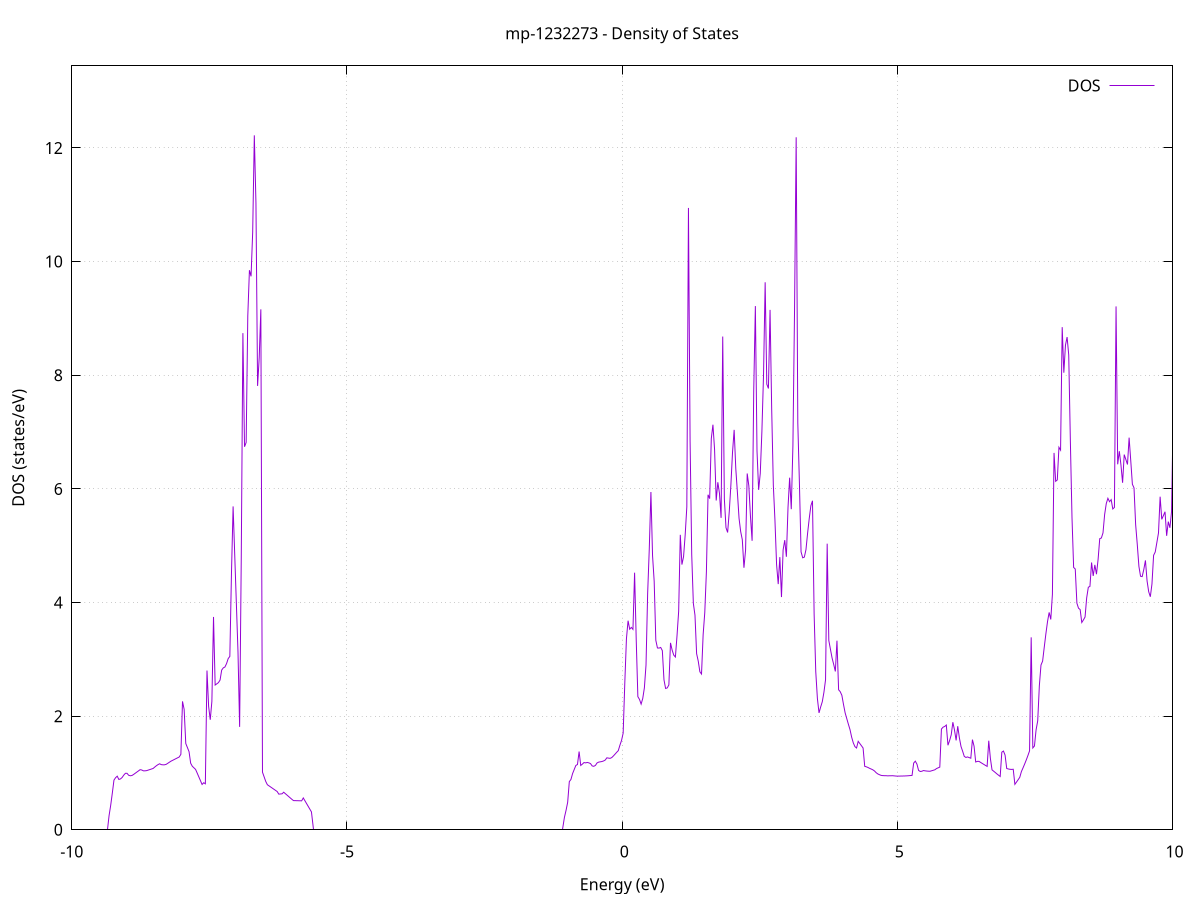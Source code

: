 set title 'mp-1232273 - Density of States'
set xlabel 'Energy (eV)'
set ylabel 'DOS (states/eV)'
set grid
set xrange [-10:10]
set yrange [0:13.445]
set xzeroaxis lt -1
set terminal png size 800,600
set output 'mp-1232273_dos_gnuplot.png'
plot '-' using 1:2 with lines title 'DOS'
-38.207000 0.000000
-38.177300 0.000000
-38.147600 0.000000
-38.118000 0.000000
-38.088300 0.000000
-38.058700 0.000000
-38.029000 0.000000
-37.999400 0.000000
-37.969700 0.000000
-37.940100 0.000000
-37.910400 0.000000
-37.880800 0.000000
-37.851100 0.000000
-37.821400 0.000000
-37.791800 0.000000
-37.762100 0.000000
-37.732500 0.000000
-37.702800 0.000000
-37.673200 0.000000
-37.643500 0.000000
-37.613900 0.000000
-37.584200 0.000000
-37.554500 0.000000
-37.524900 0.000000
-37.495200 0.000000
-37.465600 0.000000
-37.435900 0.000000
-37.406300 0.000000
-37.376600 0.000000
-37.347000 0.000000
-37.317300 0.000000
-37.287600 0.000000
-37.258000 0.000000
-37.228300 0.000000
-37.198700 0.000000
-37.169000 0.000000
-37.139400 0.000000
-37.109700 0.000000
-37.080100 0.000000
-37.050400 0.000000
-37.020800 0.000000
-36.991100 0.000000
-36.961400 0.000000
-36.931800 0.000000
-36.902100 0.000000
-36.872500 0.000000
-36.842800 0.000000
-36.813200 0.000000
-36.783500 0.000000
-36.753900 0.000000
-36.724200 0.000000
-36.694500 0.000000
-36.664900 0.000000
-36.635200 0.000000
-36.605600 0.000000
-36.575900 0.000000
-36.546300 0.000000
-36.516600 0.000000
-36.487000 0.000000
-36.457300 0.000000
-36.427600 0.000000
-36.398000 0.000000
-36.368300 0.000000
-36.338700 0.000000
-36.309000 0.000000
-36.279400 0.000000
-36.249700 0.000000
-36.220100 0.000000
-36.190400 0.000000
-36.160700 0.000000
-36.131100 0.000000
-36.101400 0.000000
-36.071800 0.000000
-36.042100 0.000000
-36.012500 0.000000
-35.982800 0.000000
-35.953200 0.000000
-35.923500 0.000000
-35.893900 0.000000
-35.864200 0.000000
-35.834500 0.000000
-35.804900 0.000000
-35.775200 0.000000
-35.745600 0.000000
-35.715900 0.000000
-35.686300 0.000000
-35.656600 0.000000
-35.627000 0.000000
-35.597300 0.000000
-35.567600 0.000000
-35.538000 0.000000
-35.508300 50.815200
-35.478700 0.000000
-35.449000 0.000000
-35.419400 0.000000
-35.389700 0.000000
-35.360100 0.000000
-35.330400 0.000000
-35.300700 0.000000
-35.271100 0.000000
-35.241400 0.000000
-35.211800 0.000000
-35.182100 0.000000
-35.152500 0.000000
-35.122800 0.000000
-35.093200 0.000000
-35.063500 0.000000
-35.033900 0.000000
-35.004200 0.000000
-34.974500 0.000000
-34.944900 0.000000
-34.915200 0.000000
-34.885600 0.000000
-34.855900 0.000000
-34.826300 0.000000
-34.796600 0.000000
-34.767000 0.000000
-34.737300 0.000000
-34.707600 0.000000
-34.678000 0.000000
-34.648300 0.000000
-34.618700 0.000000
-34.589000 0.000000
-34.559400 0.000000
-34.529700 0.000000
-34.500100 0.000000
-34.470400 0.000000
-34.440700 0.000000
-34.411100 0.000000
-34.381400 0.000000
-34.351800 0.000000
-34.322100 0.000000
-34.292500 0.000000
-34.262800 0.000000
-34.233200 0.000000
-34.203500 0.000000
-34.173800 0.000000
-34.144200 0.000000
-34.114500 0.000000
-34.084900 0.000000
-34.055200 0.000000
-34.025600 0.000000
-33.995900 0.000000
-33.966300 0.000000
-33.936600 0.000000
-33.907000 0.000000
-33.877300 0.000000
-33.847600 0.000000
-33.818000 0.000000
-33.788300 0.000000
-33.758700 0.000000
-33.729000 0.000000
-33.699400 0.000000
-33.669700 0.000000
-33.640100 0.000000
-33.610400 0.000000
-33.580700 0.000000
-33.551100 0.000000
-33.521400 0.000000
-33.491800 0.000000
-33.462100 0.000000
-33.432500 0.000000
-33.402800 0.000000
-33.373200 0.000000
-33.343500 0.000000
-33.313800 0.000000
-33.284200 0.000000
-33.254500 0.000000
-33.224900 0.000000
-33.195200 0.000000
-33.165600 0.000000
-33.135900 0.000000
-33.106300 0.000000
-33.076600 0.000000
-33.047000 0.000000
-33.017300 0.000000
-32.987600 0.000000
-32.958000 0.000000
-32.928300 0.000000
-32.898700 0.000000
-32.869000 0.000000
-32.839400 0.000000
-32.809700 0.000000
-32.780100 0.000000
-32.750400 0.000000
-32.720700 0.000000
-32.691100 0.000000
-32.661400 0.000000
-32.631800 0.000000
-32.602100 0.000000
-32.572500 0.000000
-32.542800 0.000000
-32.513200 0.000000
-32.483500 0.000000
-32.453800 0.000000
-32.424200 0.000000
-32.394500 0.000000
-32.364900 0.000000
-32.335200 0.000000
-32.305600 0.000000
-32.275900 0.000000
-32.246300 0.000000
-32.216600 0.000000
-32.187000 0.000000
-32.157300 0.000000
-32.127600 0.000000
-32.098000 0.000000
-32.068300 0.000000
-32.038700 0.000000
-32.009000 0.000000
-31.979400 0.000000
-31.949700 0.000000
-31.920100 0.000000
-31.890400 0.000000
-31.860700 0.000000
-31.831100 0.000000
-31.801400 0.000000
-31.771800 0.000000
-31.742100 0.000000
-31.712500 0.000000
-31.682800 0.000000
-31.653200 0.000000
-31.623500 0.000000
-31.593800 0.000000
-31.564200 0.000000
-31.534500 0.000000
-31.504900 0.000000
-31.475200 0.000000
-31.445600 0.000000
-31.415900 0.000000
-31.386300 0.000000
-31.356600 0.000000
-31.326900 0.000000
-31.297300 0.000000
-31.267600 0.000000
-31.238000 0.000000
-31.208300 0.000000
-31.178700 0.000000
-31.149000 0.000000
-31.119400 0.000000
-31.089700 0.000000
-31.060100 0.000000
-31.030400 0.000000
-31.000700 0.000000
-30.971100 0.000000
-30.941400 0.000000
-30.911800 0.000000
-30.882100 0.000000
-30.852500 0.000000
-30.822800 0.000000
-30.793200 0.000000
-30.763500 0.000000
-30.733800 0.000000
-30.704200 0.000000
-30.674500 0.000000
-30.644900 0.000000
-30.615200 0.000000
-30.585600 0.000000
-30.555900 0.000000
-30.526300 0.000000
-30.496600 0.000000
-30.466900 0.000000
-30.437300 0.000000
-30.407600 0.000000
-30.378000 0.000000
-30.348300 0.000000
-30.318700 0.000000
-30.289000 0.000000
-30.259400 0.000000
-30.229700 0.000000
-30.200100 0.000000
-30.170400 0.000000
-30.140700 0.000000
-30.111100 0.000000
-30.081400 0.000000
-30.051800 0.000000
-30.022100 0.000000
-29.992500 0.000000
-29.962800 0.000000
-29.933200 0.000000
-29.903500 0.000000
-29.873800 0.000000
-29.844200 0.000000
-29.814500 0.000000
-29.784900 0.000000
-29.755200 0.000000
-29.725600 0.000000
-29.695900 0.000000
-29.666300 0.000000
-29.636600 0.000000
-29.606900 0.000000
-29.577300 0.000000
-29.547600 0.000000
-29.518000 0.000000
-29.488300 0.000000
-29.458700 0.000000
-29.429000 0.000000
-29.399400 0.000000
-29.369700 0.000000
-29.340000 0.000000
-29.310400 0.000000
-29.280700 0.000000
-29.251100 0.000000
-29.221400 0.000000
-29.191800 0.000000
-29.162100 0.000000
-29.132500 0.000000
-29.102800 0.000000
-29.073200 0.000000
-29.043500 0.000000
-29.013800 0.000000
-28.984200 0.000000
-28.954500 0.000000
-28.924900 0.000000
-28.895200 0.000000
-28.865600 0.000000
-28.835900 0.000000
-28.806300 0.000000
-28.776600 0.000000
-28.746900 0.000000
-28.717300 0.000000
-28.687600 0.000000
-28.658000 0.000000
-28.628300 0.000000
-28.598700 0.000000
-28.569000 0.000000
-28.539400 0.000000
-28.509700 0.000000
-28.480000 0.000000
-28.450400 0.000000
-28.420700 0.000000
-28.391100 0.000000
-28.361400 0.000000
-28.331800 0.000000
-28.302100 0.000000
-28.272500 0.000000
-28.242800 0.000000
-28.213200 0.000000
-28.183500 0.000000
-28.153800 0.000000
-28.124200 0.000000
-28.094500 0.000000
-28.064900 0.000000
-28.035200 0.000000
-28.005600 0.000000
-27.975900 0.000000
-27.946300 0.000000
-27.916600 0.000000
-27.886900 0.000000
-27.857300 0.000000
-27.827600 0.000000
-27.798000 0.000000
-27.768300 0.000000
-27.738700 0.000000
-27.709000 0.000000
-27.679400 0.000000
-27.649700 0.000000
-27.620000 0.000000
-27.590400 0.000000
-27.560700 0.000000
-27.531100 0.000000
-27.501400 0.000000
-27.471800 0.000000
-27.442100 0.000000
-27.412500 0.000000
-27.382800 0.000000
-27.353100 0.000000
-27.323500 0.000000
-27.293800 0.000000
-27.264200 0.000000
-27.234500 0.000000
-27.204900 0.000000
-27.175200 0.000000
-27.145600 0.000000
-27.115900 0.000000
-27.086300 0.000000
-27.056600 0.000000
-27.026900 0.000000
-26.997300 0.000000
-26.967600 0.000000
-26.938000 0.000000
-26.908300 0.000000
-26.878700 0.000000
-26.849000 0.000000
-26.819400 0.000000
-26.789700 0.000000
-26.760000 0.000000
-26.730400 0.000000
-26.700700 0.000000
-26.671100 0.000000
-26.641400 0.000000
-26.611800 0.000000
-26.582100 0.000000
-26.552500 0.000000
-26.522800 0.000000
-26.493100 0.000000
-26.463500 0.000000
-26.433800 0.000000
-26.404200 0.000000
-26.374500 0.000000
-26.344900 0.000000
-26.315200 0.000000
-26.285600 0.000000
-26.255900 0.000000
-26.226300 0.000000
-26.196600 0.000000
-26.166900 0.000000
-26.137300 0.000000
-26.107600 0.000000
-26.078000 0.000000
-26.048300 0.000000
-26.018700 0.000000
-25.989000 0.000000
-25.959400 0.000000
-25.929700 0.000000
-25.900000 0.000000
-25.870400 0.000000
-25.840700 0.000000
-25.811100 0.000000
-25.781400 0.000000
-25.751800 0.000000
-25.722100 0.000000
-25.692500 0.000000
-25.662800 0.000000
-25.633100 0.000000
-25.603500 0.000000
-25.573800 0.000000
-25.544200 0.000000
-25.514500 0.000000
-25.484900 0.000000
-25.455200 0.000000
-25.425600 0.000000
-25.395900 0.000000
-25.366300 0.000000
-25.336600 0.000000
-25.306900 0.000000
-25.277300 0.000000
-25.247600 0.000000
-25.218000 0.000000
-25.188300 0.000000
-25.158700 0.000000
-25.129000 0.000000
-25.099400 0.000000
-25.069700 0.000000
-25.040000 0.000000
-25.010400 0.000000
-24.980700 0.000000
-24.951100 0.000000
-24.921400 0.000000
-24.891800 0.000000
-24.862100 0.000000
-24.832500 0.000000
-24.802800 0.000000
-24.773100 0.000000
-24.743500 0.000000
-24.713800 0.000000
-24.684200 0.000000
-24.654500 0.000000
-24.624900 0.000000
-24.595200 0.000000
-24.565600 0.000000
-24.535900 0.000000
-24.506200 0.000000
-24.476600 0.000000
-24.446900 0.000000
-24.417300 0.000000
-24.387600 0.000000
-24.358000 0.000000
-24.328300 0.000000
-24.298700 0.000000
-24.269000 0.000000
-24.239400 0.000000
-24.209700 0.000000
-24.180000 0.000000
-24.150400 0.000000
-24.120700 0.000000
-24.091100 0.000000
-24.061400 0.000000
-24.031800 0.000000
-24.002100 0.000000
-23.972500 0.000000
-23.942800 0.000000
-23.913100 0.000000
-23.883500 0.000000
-23.853800 0.000000
-23.824200 0.000000
-23.794500 0.000000
-23.764900 0.000000
-23.735200 0.000000
-23.705600 0.000000
-23.675900 0.000000
-23.646200 0.000000
-23.616600 0.000000
-23.586900 0.000000
-23.557300 0.000000
-23.527600 0.000000
-23.498000 0.000000
-23.468300 0.000000
-23.438700 0.000000
-23.409000 0.000000
-23.379400 0.000000
-23.349700 0.000000
-23.320000 0.000000
-23.290400 0.000000
-23.260700 0.000000
-23.231100 0.000000
-23.201400 0.000000
-23.171800 0.000000
-23.142100 0.000000
-23.112500 0.000000
-23.082800 0.000000
-23.053100 0.000000
-23.023500 0.000000
-22.993800 0.000000
-22.964200 0.000000
-22.934500 0.000000
-22.904900 0.000000
-22.875200 0.000000
-22.845600 0.000000
-22.815900 0.000000
-22.786200 0.000000
-22.756600 0.000000
-22.726900 0.000000
-22.697300 0.000000
-22.667600 0.000000
-22.638000 0.000000
-22.608300 0.000000
-22.578700 0.000000
-22.549000 0.000000
-22.519300 0.000000
-22.489700 0.000000
-22.460000 0.000000
-22.430400 0.000000
-22.400700 0.000000
-22.371100 0.000000
-22.341400 0.000000
-22.311800 0.000000
-22.282100 0.000000
-22.252500 0.000000
-22.222800 0.000000
-22.193100 0.000000
-22.163500 0.000000
-22.133800 0.000000
-22.104200 0.000000
-22.074500 0.000000
-22.044900 0.000000
-22.015200 0.000000
-21.985600 0.000000
-21.955900 0.000000
-21.926200 0.000000
-21.896600 0.000000
-21.866900 0.000000
-21.837300 0.000000
-21.807600 0.000000
-21.778000 0.000000
-21.748300 0.000000
-21.718700 0.000000
-21.689000 0.000000
-21.659300 0.000000
-21.629700 0.000000
-21.600000 0.000000
-21.570400 0.000000
-21.540700 0.000000
-21.511100 0.000000
-21.481400 0.000000
-21.451800 0.000000
-21.422100 0.000000
-21.392500 0.000000
-21.362800 0.000000
-21.333100 0.000000
-21.303500 0.000000
-21.273800 0.000000
-21.244200 0.000000
-21.214500 0.000000
-21.184900 0.000000
-21.155200 0.000000
-21.125600 0.000000
-21.095900 0.000000
-21.066200 0.000000
-21.036600 0.000000
-21.006900 0.000000
-20.977300 0.000000
-20.947600 0.000000
-20.918000 0.000000
-20.888300 0.000000
-20.858700 0.000000
-20.829000 0.000000
-20.799300 0.000000
-20.769700 0.000000
-20.740000 0.000000
-20.710400 0.000000
-20.680700 0.000000
-20.651100 0.000000
-20.621400 0.000000
-20.591800 0.000000
-20.562100 0.000000
-20.532400 0.000000
-20.502800 0.000000
-20.473100 0.000000
-20.443500 0.000000
-20.413800 0.000000
-20.384200 0.000000
-20.354500 0.000000
-20.324900 0.000000
-20.295200 0.000000
-20.265600 0.000000
-20.235900 0.000000
-20.206200 0.000000
-20.176600 0.000000
-20.146900 0.000000
-20.117300 0.000000
-20.087600 0.000000
-20.058000 0.000000
-20.028300 0.000000
-19.998700 0.000000
-19.969000 0.000000
-19.939300 0.000000
-19.909700 0.000000
-19.880000 0.000000
-19.850400 0.000000
-19.820700 0.000000
-19.791100 0.000000
-19.761400 0.000000
-19.731800 0.000000
-19.702100 0.000000
-19.672400 0.000000
-19.642800 0.000000
-19.613100 0.000000
-19.583500 0.000000
-19.553800 0.000000
-19.524200 0.000000
-19.494500 0.000000
-19.464900 0.000000
-19.435200 0.000000
-19.405600 0.000000
-19.375900 0.000000
-19.346200 0.000000
-19.316600 0.000000
-19.286900 0.000000
-19.257300 0.000000
-19.227600 0.000000
-19.198000 0.000000
-19.168300 0.000000
-19.138700 0.000000
-19.109000 0.000000
-19.079300 0.000000
-19.049700 0.000000
-19.020000 0.000000
-18.990400 0.000000
-18.960700 0.000000
-18.931100 0.000000
-18.901400 0.000000
-18.871800 0.000000
-18.842100 0.000000
-18.812400 0.000000
-18.782800 0.000000
-18.753100 0.000000
-18.723500 0.000000
-18.693800 0.000000
-18.664200 0.000000
-18.634500 0.000000
-18.604900 0.000000
-18.575200 0.000000
-18.545600 0.000000
-18.515900 0.000000
-18.486200 0.000000
-18.456600 0.000000
-18.426900 0.000000
-18.397300 0.000000
-18.367600 0.000000
-18.338000 0.000000
-18.308300 0.000000
-18.278700 0.000000
-18.249000 0.000000
-18.219300 0.000000
-18.189700 0.000000
-18.160000 0.000000
-18.130400 0.000000
-18.100700 0.000000
-18.071100 0.000000
-18.041400 0.000000
-18.011800 0.000000
-17.982100 0.000000
-17.952400 0.000000
-17.922800 0.000000
-17.893100 0.000000
-17.863500 0.000000
-17.833800 0.000000
-17.804200 0.000000
-17.774500 0.000000
-17.744900 0.000000
-17.715200 0.000000
-17.685500 0.000000
-17.655900 0.000000
-17.626200 0.000000
-17.596600 0.000000
-17.566900 0.000000
-17.537300 0.000000
-17.507600 0.000000
-17.478000 0.000000
-17.448300 0.000000
-17.418700 0.000000
-17.389000 0.000000
-17.359300 0.000000
-17.329700 0.000000
-17.300000 0.000000
-17.270400 0.000000
-17.240700 0.000000
-17.211100 0.000000
-17.181400 0.000000
-17.151800 0.000000
-17.122100 0.000000
-17.092400 0.000000
-17.062800 0.000000
-17.033100 0.000000
-17.003500 0.000000
-16.973800 0.000000
-16.944200 0.000000
-16.914500 0.000000
-16.884900 0.000000
-16.855200 0.000000
-16.825500 0.000000
-16.795900 0.000000
-16.766200 0.000000
-16.736600 0.000000
-16.706900 0.000000
-16.677300 0.000000
-16.647600 0.000000
-16.618000 0.000000
-16.588300 0.000000
-16.558700 0.000000
-16.529000 0.000000
-16.499300 0.000000
-16.469700 0.000000
-16.440000 0.000000
-16.410400 0.000000
-16.380700 0.000000
-16.351100 0.000000
-16.321400 0.000000
-16.291800 0.000000
-16.262100 0.000000
-16.232400 0.000000
-16.202800 0.000000
-16.173100 0.000000
-16.143500 0.000000
-16.113800 0.000000
-16.084200 0.000000
-16.054500 0.000000
-16.024900 0.000000
-15.995200 0.000000
-15.965500 0.000000
-15.935900 0.000000
-15.906200 0.000000
-15.876600 0.000000
-15.846900 0.000000
-15.817300 0.000000
-15.787600 0.000000
-15.758000 0.000000
-15.728300 0.000000
-15.698600 0.000000
-15.669000 0.000000
-15.639300 0.000000
-15.609700 0.000000
-15.580000 0.000000
-15.550400 0.000000
-15.520700 0.000000
-15.491100 0.000000
-15.461400 0.000000
-15.431800 0.000000
-15.402100 0.000000
-15.372400 0.000000
-15.342800 0.000000
-15.313100 0.000000
-15.283500 0.000000
-15.253800 0.000000
-15.224200 13.748300
-15.194500 17.348000
-15.164900 19.746700
-15.135200 34.439000
-15.105500 25.413700
-15.075900 16.821900
-15.046200 22.314900
-15.016600 30.228300
-14.986900 33.626600
-14.957300 50.383500
-14.927600 26.909700
-14.898000 26.011900
-14.868300 42.703100
-14.838600 0.000000
-14.809000 0.000000
-14.779300 0.000000
-14.749700 0.000000
-14.720000 0.000000
-14.690400 0.000000
-14.660700 0.000000
-14.631100 0.000000
-14.601400 0.000000
-14.571800 0.000000
-14.542100 0.000000
-14.512400 0.000000
-14.482800 0.000000
-14.453100 0.000000
-14.423500 0.000000
-14.393800 0.000000
-14.364200 0.000000
-14.334500 0.000000
-14.304900 0.000000
-14.275200 0.000000
-14.245500 0.000000
-14.215900 0.000000
-14.186200 0.000000
-14.156600 0.000000
-14.126900 0.000000
-14.097300 0.000000
-14.067600 0.000000
-14.038000 0.000000
-14.008300 0.000000
-13.978600 0.000000
-13.949000 0.000000
-13.919300 0.000000
-13.889700 0.000000
-13.860000 0.000000
-13.830400 0.000000
-13.800700 0.000000
-13.771100 0.000000
-13.741400 0.000000
-13.711700 0.000000
-13.682100 0.000000
-13.652400 0.000000
-13.622800 0.000000
-13.593100 0.000000
-13.563500 0.000000
-13.533800 0.000000
-13.504200 0.000000
-13.474500 0.000000
-13.444900 0.000000
-13.415200 0.000000
-13.385500 0.000000
-13.355900 0.000000
-13.326200 0.000000
-13.296600 0.000000
-13.266900 0.000000
-13.237300 0.000000
-13.207600 0.000000
-13.178000 0.000000
-13.148300 0.000000
-13.118600 0.000000
-13.089000 0.000000
-13.059300 0.000000
-13.029700 0.000000
-13.000000 0.000000
-12.970400 0.000000
-12.940700 0.000000
-12.911100 0.000000
-12.881400 0.000000
-12.851700 0.000000
-12.822100 0.000000
-12.792400 0.000000
-12.762800 0.000000
-12.733100 0.000000
-12.703500 0.000000
-12.673800 0.000000
-12.644200 0.000000
-12.614500 0.000000
-12.584900 0.000000
-12.555200 0.000000
-12.525500 0.000000
-12.495900 0.000000
-12.466200 0.000000
-12.436600 0.000000
-12.406900 0.000000
-12.377300 0.000000
-12.347600 0.000000
-12.318000 0.000000
-12.288300 0.000000
-12.258600 0.000000
-12.229000 0.000000
-12.199300 0.000000
-12.169700 0.000000
-12.140000 0.000000
-12.110400 0.000000
-12.080700 0.000000
-12.051100 0.000000
-12.021400 0.000000
-11.991700 0.000000
-11.962100 0.000000
-11.932400 0.000000
-11.902800 0.000000
-11.873100 0.000000
-11.843500 0.000000
-11.813800 0.000000
-11.784200 0.000000
-11.754500 0.000000
-11.724900 0.000000
-11.695200 0.000000
-11.665500 0.000000
-11.635900 0.000000
-11.606200 0.000000
-11.576600 0.000000
-11.546900 0.000000
-11.517300 0.000000
-11.487600 0.000000
-11.458000 0.000000
-11.428300 0.000000
-11.398600 0.000000
-11.369000 0.000000
-11.339300 0.000000
-11.309700 0.000000
-11.280000 0.000000
-11.250400 0.000000
-11.220700 0.000000
-11.191100 0.000000
-11.161400 0.000000
-11.131700 0.000000
-11.102100 0.000000
-11.072400 0.000000
-11.042800 0.000000
-11.013100 0.000000
-10.983500 0.000000
-10.953800 0.000000
-10.924200 0.000000
-10.894500 0.000000
-10.864800 0.000000
-10.835200 0.000000
-10.805500 0.000000
-10.775900 0.000000
-10.746200 0.000000
-10.716600 0.000000
-10.686900 0.000000
-10.657300 0.000000
-10.627600 0.000000
-10.598000 0.000000
-10.568300 0.000000
-10.538600 0.000000
-10.509000 0.000000
-10.479300 0.000000
-10.449700 0.000000
-10.420000 0.000000
-10.390400 0.000000
-10.360700 0.000000
-10.331100 0.000000
-10.301400 0.000000
-10.271700 0.000000
-10.242100 0.000000
-10.212400 0.000000
-10.182800 0.000000
-10.153100 0.000000
-10.123500 0.000000
-10.093800 0.000000
-10.064200 0.000000
-10.034500 0.000000
-10.004800 0.000000
-9.975200 0.000000
-9.945500 0.000000
-9.915900 0.000000
-9.886200 0.000000
-9.856600 0.000000
-9.826900 0.000000
-9.797300 0.000000
-9.767600 0.000000
-9.738000 0.000000
-9.708300 0.000000
-9.678600 0.000000
-9.649000 0.000000
-9.619300 0.000000
-9.589700 0.000000
-9.560000 0.000000
-9.530400 0.000000
-9.500700 0.000000
-9.471100 0.000000
-9.441400 0.000000
-9.411700 0.000000
-9.382100 0.000000
-9.352400 0.000000
-9.322800 0.247900
-9.293100 0.431400
-9.263500 0.645900
-9.233800 0.874000
-9.204200 0.916600
-9.174500 0.943200
-9.144800 0.885600
-9.115200 0.895100
-9.085500 0.920400
-9.055900 0.961700
-9.026200 0.993500
-8.996600 0.993900
-8.966900 0.959300
-8.937300 0.950600
-8.907600 0.955100
-8.877900 0.973200
-8.848300 0.994100
-8.818600 1.015000
-8.789000 1.035900
-8.759300 1.057400
-8.729700 1.052500
-8.700000 1.037900
-8.670400 1.037300
-8.640700 1.041100
-8.611100 1.050400
-8.581400 1.060000
-8.551700 1.069700
-8.522100 1.079300
-8.492400 1.104100
-8.462800 1.127300
-8.433100 1.147100
-8.403500 1.161600
-8.373800 1.146500
-8.344200 1.143300
-8.314500 1.143700
-8.284800 1.151800
-8.255200 1.170400
-8.225500 1.189900
-8.195900 1.208300
-8.166200 1.223000
-8.136600 1.237600
-8.106900 1.252200
-8.077300 1.266800
-8.047600 1.281400
-8.017900 1.328100
-7.988300 2.260000
-7.958600 2.119500
-7.929000 1.518600
-7.899300 1.447100
-7.869700 1.375600
-7.840000 1.171400
-7.810400 1.118300
-7.780700 1.090700
-7.751100 1.063100
-7.721400 0.997700
-7.691700 0.931000
-7.662100 0.864200
-7.632400 0.797500
-7.602800 0.828000
-7.573100 0.809400
-7.543500 2.802700
-7.513800 2.171000
-7.484200 1.936300
-7.454500 2.259700
-7.424800 3.745900
-7.395200 2.547200
-7.365500 2.568500
-7.335900 2.589800
-7.306200 2.634400
-7.276600 2.810600
-7.246900 2.849900
-7.217300 2.865100
-7.187600 2.925500
-7.157900 3.013500
-7.128300 3.051200
-7.098600 4.517500
-7.069000 5.691000
-7.039300 4.832200
-7.009700 3.983900
-6.980000 3.126300
-6.950400 1.810800
-6.920700 4.784200
-6.891000 8.740900
-6.861400 6.741500
-6.831700 6.817900
-6.802100 9.042800
-6.772400 9.848300
-6.742800 9.740800
-6.713100 10.517100
-6.683500 12.222500
-6.653800 11.027800
-6.624200 7.812500
-6.594500 8.312200
-6.564800 9.160300
-6.535200 1.013800
-6.505500 0.932300
-6.475900 0.850800
-6.446200 0.792900
-6.416600 0.773000
-6.386900 0.753100
-6.357300 0.733200
-6.327600 0.713300
-6.297900 0.693400
-6.268300 0.673500
-6.238600 0.627100
-6.209000 0.630200
-6.179300 0.633200
-6.149700 0.661100
-6.120000 0.636100
-6.090400 0.611200
-6.060700 0.586200
-6.031000 0.561200
-6.001400 0.536300
-5.971700 0.513600
-5.942100 0.512800
-5.912400 0.512000
-5.882800 0.511200
-5.853100 0.510400
-5.823500 0.509500
-5.793800 0.560300
-5.764200 0.511200
-5.734500 0.462100
-5.704800 0.413000
-5.675200 0.364000
-5.645500 0.314900
-5.615900 0.000000
-5.586200 0.000000
-5.556600 0.000000
-5.526900 0.000000
-5.497300 0.000000
-5.467600 0.000000
-5.437900 0.000000
-5.408300 0.000000
-5.378600 0.000000
-5.349000 0.000000
-5.319300 0.000000
-5.289700 0.000000
-5.260000 0.000000
-5.230400 0.000000
-5.200700 0.000000
-5.171000 0.000000
-5.141400 0.000000
-5.111700 0.000000
-5.082100 0.000000
-5.052400 0.000000
-5.022800 0.000000
-4.993100 0.000000
-4.963500 0.000000
-4.933800 0.000000
-4.904200 0.000000
-4.874500 0.000000
-4.844800 0.000000
-4.815200 0.000000
-4.785500 0.000000
-4.755900 0.000000
-4.726200 0.000000
-4.696600 0.000000
-4.666900 0.000000
-4.637300 0.000000
-4.607600 0.000000
-4.577900 0.000000
-4.548300 0.000000
-4.518600 0.000000
-4.489000 0.000000
-4.459300 0.000000
-4.429700 0.000000
-4.400000 0.000000
-4.370400 0.000000
-4.340700 0.000000
-4.311000 0.000000
-4.281400 0.000000
-4.251700 0.000000
-4.222100 0.000000
-4.192400 0.000000
-4.162800 0.000000
-4.133100 0.000000
-4.103500 0.000000
-4.073800 0.000000
-4.044100 0.000000
-4.014500 0.000000
-3.984800 0.000000
-3.955200 0.000000
-3.925500 0.000000
-3.895900 0.000000
-3.866200 0.000000
-3.836600 0.000000
-3.806900 0.000000
-3.777300 0.000000
-3.747600 0.000000
-3.717900 0.000000
-3.688300 0.000000
-3.658600 0.000000
-3.629000 0.000000
-3.599300 0.000000
-3.569700 0.000000
-3.540000 0.000000
-3.510400 0.000000
-3.480700 0.000000
-3.451000 0.000000
-3.421400 0.000000
-3.391700 0.000000
-3.362100 0.000000
-3.332400 0.000000
-3.302800 0.000000
-3.273100 0.000000
-3.243500 0.000000
-3.213800 0.000000
-3.184100 0.000000
-3.154500 0.000000
-3.124800 0.000000
-3.095200 0.000000
-3.065500 0.000000
-3.035900 0.000000
-3.006200 0.000000
-2.976600 0.000000
-2.946900 0.000000
-2.917300 0.000000
-2.887600 0.000000
-2.857900 0.000000
-2.828300 0.000000
-2.798600 0.000000
-2.769000 0.000000
-2.739300 0.000000
-2.709700 0.000000
-2.680000 0.000000
-2.650400 0.000000
-2.620700 0.000000
-2.591000 0.000000
-2.561400 0.000000
-2.531700 0.000000
-2.502100 0.000000
-2.472400 0.000000
-2.442800 0.000000
-2.413100 0.000000
-2.383500 0.000000
-2.353800 0.000000
-2.324100 0.000000
-2.294500 0.000000
-2.264800 0.000000
-2.235200 0.000000
-2.205500 0.000000
-2.175900 0.000000
-2.146200 0.000000
-2.116600 0.000000
-2.086900 0.000000
-2.057200 0.000000
-2.027600 0.000000
-1.997900 0.000000
-1.968300 0.000000
-1.938600 0.000000
-1.909000 0.000000
-1.879300 0.000000
-1.849700 0.000000
-1.820000 0.000000
-1.790400 0.000000
-1.760700 0.000000
-1.731000 0.000000
-1.701400 0.000000
-1.671700 0.000000
-1.642100 0.000000
-1.612400 0.000000
-1.582800 0.000000
-1.553100 0.000000
-1.523500 0.000000
-1.493800 0.000000
-1.464100 0.000000
-1.434500 0.000000
-1.404800 0.000000
-1.375200 0.000000
-1.345500 0.000000
-1.315900 0.000000
-1.286200 0.000000
-1.256600 0.000000
-1.226900 0.000000
-1.197200 0.000000
-1.167600 0.000000
-1.137900 0.000000
-1.108300 0.000000
-1.078600 0.000000
-1.049000 0.217100
-1.019300 0.342000
-0.989700 0.484600
-0.960000 0.847500
-0.930400 0.885600
-0.900700 0.988500
-0.871000 1.060300
-0.841400 1.131800
-0.811700 1.149200
-0.782100 1.376700
-0.752400 1.132200
-0.722800 1.155400
-0.693100 1.183200
-0.663500 1.177600
-0.633800 1.184900
-0.604100 1.177600
-0.574500 1.164600
-0.544800 1.123600
-0.515200 1.117100
-0.485500 1.132800
-0.455900 1.176300
-0.426200 1.191000
-0.396600 1.196000
-0.366900 1.201500
-0.337200 1.211300
-0.307600 1.227100
-0.277900 1.266500
-0.248300 1.261400
-0.218600 1.257300
-0.189000 1.270500
-0.159300 1.298900
-0.129700 1.330200
-0.100000 1.362700
-0.070300 1.392600
-0.040700 1.488200
-0.011000 1.572400
0.018600 1.701600
0.048300 2.586100
0.077900 3.360400
0.107600 3.679900
0.137200 3.530200
0.166900 3.561600
0.196500 3.526900
0.226200 4.524800
0.255900 3.340900
0.285500 2.343000
0.315200 2.294700
0.344800 2.211900
0.374500 2.311500
0.404100 2.498300
0.433800 2.900100
0.463400 4.158100
0.493100 4.946900
0.522800 5.945000
0.552400 4.824600
0.582100 4.372200
0.611700 3.335600
0.641400 3.200100
0.671000 3.197700
0.700700 3.209100
0.730300 3.152900
0.760000 2.639800
0.789700 2.487100
0.819300 2.497000
0.849000 2.549300
0.878600 3.289800
0.908300 3.163200
0.937900 3.074100
0.967600 3.040900
0.997200 3.417800
1.026900 3.845300
1.056500 5.191500
1.086200 4.667400
1.115900 4.807500
1.145500 5.190400
1.175200 5.684000
1.204800 10.944600
1.234500 6.846000
1.264100 4.844000
1.293800 3.985300
1.323400 3.776800
1.353100 3.099900
1.382800 2.967900
1.412400 2.780500
1.442100 2.741300
1.471700 3.435000
1.501400 3.822400
1.531000 4.540900
1.560700 5.896500
1.590300 5.828200
1.620000 6.886300
1.649700 7.129400
1.679300 6.692900
1.709000 5.795400
1.738600 6.116800
1.768300 5.923000
1.797900 5.489600
1.827600 8.681400
1.857200 5.823300
1.886900 5.317300
1.916500 5.232700
1.946200 5.596300
1.975900 6.070200
2.005500 6.642000
2.035200 7.038700
2.064800 6.357800
2.094500 5.933500
2.124100 5.481400
2.153800 5.248800
2.183400 5.105200
2.213100 4.611900
2.242800 4.922400
2.272400 6.270800
2.302100 6.052300
2.331700 5.513500
2.361400 5.085900
2.391000 7.733200
2.420700 9.217300
2.450300 6.671000
2.480000 5.982500
2.509700 6.272200
2.539300 7.011600
2.569000 8.007900
2.598600 9.636400
2.628300 7.843400
2.657900 7.767300
2.687600 9.150200
2.717200 7.405200
2.746900 6.067400
2.776600 5.445400
2.806200 4.669500
2.835900 4.324000
2.865500 4.798900
2.895200 4.095500
2.924800 4.925100
2.954500 5.097900
2.984100 4.805200
3.013800 5.674100
3.043400 6.196700
3.073100 5.642600
3.102800 6.760100
3.132400 9.139200
3.162100 12.188000
3.191700 7.161400
3.221400 6.089900
3.251000 4.891600
3.280700 4.787300
3.310300 4.798600
3.340000 4.929400
3.369700 5.219000
3.399300 5.477300
3.429000 5.702600
3.458600 5.790600
3.488300 3.798900
3.517900 2.783800
3.547600 2.312100
3.577200 2.056700
3.606900 2.160700
3.636600 2.253700
3.666200 2.419000
3.695900 2.640400
3.725500 5.035900
3.755200 3.331600
3.784800 3.176700
3.814500 3.023300
3.844100 2.909900
3.873800 2.786800
3.903400 3.327700
3.933100 2.463900
3.962800 2.430200
3.992400 2.366500
4.022100 2.205700
4.051700 2.057800
4.081400 1.956700
4.111000 1.857100
4.140700 1.761800
4.170300 1.629800
4.200000 1.529700
4.229700 1.463200
4.259300 1.439300
4.289000 1.556700
4.318600 1.517900
4.348300 1.479000
4.377900 1.439700
4.407600 1.116600
4.437200 1.108100
4.466900 1.096600
4.496600 1.080900
4.526200 1.068800
4.555900 1.054800
4.585500 1.035000
4.615200 1.004800
4.644800 0.983300
4.674500 0.969600
4.704100 0.958000
4.733800 0.953400
4.763500 0.952200
4.793100 0.952000
4.822800 0.949000
4.852400 0.950400
4.882100 0.950900
4.911700 0.951400
4.941400 0.948900
4.971000 0.945900
5.000700 0.943900
5.030300 0.944700
5.060000 0.945400
5.089700 0.946100
5.119300 0.946900
5.149000 0.948000
5.178600 0.949500
5.208300 0.951900
5.237900 0.954400
5.267600 0.956900
5.297200 1.174300
5.326900 1.207300
5.356600 1.155300
5.386200 1.044900
5.415900 1.025800
5.445500 1.029900
5.475200 1.042700
5.504800 1.037400
5.534500 1.033500
5.564100 1.031200
5.593800 1.029800
5.623500 1.038300
5.653100 1.047100
5.682800 1.056200
5.712400 1.077800
5.742100 1.090300
5.771700 1.103200
5.801400 1.773100
5.831000 1.805800
5.860700 1.818500
5.890300 1.843300
5.920000 1.487800
5.949700 1.569600
5.979300 1.670700
6.009000 1.893300
6.038600 1.755900
6.068300 1.573200
6.097900 1.823300
6.127600 1.618500
6.157200 1.466100
6.186900 1.381800
6.216600 1.291300
6.246200 1.273300
6.275900 1.282100
6.305500 1.270300
6.335200 1.259400
6.364800 1.586700
6.394500 1.471000
6.424100 1.193300
6.453800 1.203400
6.483500 1.203900
6.513100 1.186000
6.542800 1.167900
6.572400 1.150400
6.602100 1.132800
6.631700 1.115500
6.661400 1.567600
6.691000 1.255500
6.720700 1.054500
6.750400 1.031200
6.780000 1.007900
6.809700 0.983100
6.839300 0.960500
6.869000 0.938100
6.898600 1.365700
6.928300 1.385700
6.957900 1.314300
6.987600 1.079000
7.017200 1.070000
7.046900 1.064500
7.076600 1.062400
7.106200 1.065300
7.135900 0.799300
7.165500 0.839700
7.195200 0.880900
7.224800 0.922900
7.254500 1.024000
7.284100 1.089600
7.313800 1.158000
7.343500 1.230300
7.373100 1.307100
7.402800 1.389300
7.432400 3.387300
7.462100 1.440200
7.491700 1.474200
7.521400 1.759600
7.551000 1.916900
7.580700 2.536400
7.610400 2.899800
7.640000 2.968000
7.669700 3.212800
7.699300 3.448500
7.729000 3.663400
7.758600 3.825900
7.788300 3.702000
7.817900 4.142400
7.847600 6.633000
7.877200 6.133300
7.906900 6.157700
7.936600 6.732100
7.966200 6.682700
7.995900 8.846400
8.025500 8.044800
8.055200 8.529100
8.084800 8.672000
8.114500 8.356600
8.144100 6.847700
8.173800 5.499000
8.203500 4.617300
8.233100 4.589800
8.262800 3.987900
8.292400 3.899700
8.322100 3.875500
8.351700 3.648200
8.381400 3.693000
8.411000 3.744800
8.440700 4.082400
8.470400 4.268500
8.500000 4.283800
8.529700 4.703800
8.559300 4.467500
8.589000 4.662600
8.618600 4.497900
8.648300 4.760300
8.677900 5.123700
8.707600 5.135300
8.737200 5.225300
8.766900 5.548500
8.796600 5.741100
8.826200 5.834500
8.855900 5.774200
8.885500 5.810400
8.915200 5.646400
8.944800 5.673300
8.974500 9.211200
9.004100 6.432800
9.033800 6.663600
9.063500 6.420800
9.093100 6.107200
9.122800 6.603500
9.152400 6.516600
9.182100 6.429700
9.211700 6.901500
9.241400 6.497100
9.271000 6.081300
9.300700 6.017600
9.330400 5.370700
9.360000 5.022200
9.389700 4.635900
9.419300 4.462200
9.449000 4.456300
9.478600 4.581700
9.508300 4.741400
9.537900 4.379900
9.567600 4.189800
9.597300 4.101300
9.626900 4.326700
9.656600 4.830600
9.686200 4.888900
9.715900 5.055900
9.745500 5.224900
9.775200 5.862100
9.804800 5.463800
9.834500 5.529200
9.864100 5.597300
9.893800 5.174200
9.923500 5.423700
9.953100 5.314900
9.982800 5.602300
10.012400 7.326300
10.042100 7.571400
10.071700 10.217900
10.101400 8.176700
10.131000 9.114700
10.160700 9.450800
10.190400 13.440000
10.220000 7.129600
10.249700 6.606200
10.279300 6.426700
10.309000 6.246700
10.338600 5.616400
10.368300 5.492400
10.397900 4.476500
10.427600 4.409500
10.457300 4.099700
10.486900 3.978600
10.516600 4.258100
10.546200 3.791700
10.575900 3.994600
10.605500 3.669800
10.635200 3.574700
10.664800 3.635000
10.694500 3.619600
10.724100 3.452700
10.753800 3.426200
10.783500 3.559600
10.813100 4.272000
10.842800 4.832600
10.872400 5.123800
10.902100 5.457100
10.931700 5.723300
10.961400 4.074900
10.991000 3.462400
11.020700 3.323300
11.050400 3.549200
11.080000 3.785800
11.109700 3.655500
11.139300 4.765100
11.169000 4.079700
11.198600 4.253800
11.228300 4.253400
11.257900 4.062500
11.287600 3.825200
11.317300 3.816600
11.346900 3.711700
11.376600 3.354300
11.406200 3.249900
11.435900 3.238400
11.465500 3.151500
11.495200 3.031900
11.524800 2.893100
11.554500 2.614600
11.584200 2.543800
11.613800 2.470000
11.643500 2.431800
11.673100 2.404700
11.702800 2.390600
11.732400 2.409600
11.762100 2.435100
11.791700 2.816100
11.821400 2.755700
11.851000 3.632600
11.880700 3.983400
11.910400 3.095800
11.940000 1.464300
11.969700 1.199900
11.999300 1.286300
12.029000 1.352600
12.058600 1.532800
12.088300 1.453500
12.117900 1.506800
12.147600 2.317700
12.177300 1.581400
12.206900 1.563600
12.236600 1.543700
12.266200 1.480600
12.295900 1.501600
12.325500 1.558900
12.355200 1.588600
12.384800 1.684600
12.414500 1.771600
12.444200 1.864500
12.473800 1.965400
12.503500 2.142700
12.533100 2.371500
12.562800 2.834500
12.592400 2.540700
12.622100 2.632400
12.651700 2.596900
12.681400 2.724700
12.711000 3.442900
12.740700 2.504200
12.770400 2.426900
12.800000 2.364200
12.829700 2.204100
12.859300 2.146900
12.889000 2.290400
12.918600 2.246500
12.948300 2.028100
12.977900 1.903000
13.007600 1.893800
13.037300 2.026800
13.066900 2.231400
13.096600 2.620100
13.126200 3.408500
13.155900 3.647500
13.185500 3.221000
13.215200 3.898800
13.244800 4.033900
13.274500 4.158200
13.304200 4.010300
13.333800 3.991900
13.363500 4.010200
13.393100 4.042400
13.422800 3.850700
13.452400 3.552900
13.482100 3.207800
13.511700 2.884400
13.541400 3.300600
13.571100 3.802500
13.600700 4.739200
13.630400 5.253600
13.660000 5.267100
13.689700 4.862200
13.719300 4.945300
13.749000 5.115900
13.778600 5.917500
13.808300 5.714100
13.837900 5.279700
13.867600 5.563300
13.897300 3.340600
13.926900 2.205900
13.956600 2.368900
13.986200 3.285600
14.015900 4.078700
14.045500 4.538800
14.075200 5.627000
14.104800 6.052000
14.134500 6.253100
14.164200 7.213200
14.193800 6.106300
14.223500 5.641500
14.253100 4.310100
14.282800 3.812300
14.312400 3.435300
14.342100 3.355800
14.371700 3.391800
14.401400 4.121500
14.431100 3.621400
14.460700 4.184500
14.490400 4.749700
14.520000 5.181100
14.549700 5.392400
14.579300 5.095900
14.609000 5.630800
14.638600 4.698400
14.668300 3.204500
14.697900 2.718000
14.727600 2.322000
14.757300 2.175000
14.786900 2.572800
14.816600 3.157400
14.846200 3.682900
14.875900 4.311600
14.905500 4.913300
14.935200 5.665400
14.964800 6.774600
14.994500 6.637300
15.024200 6.044300
15.053800 4.944200
15.083500 4.348200
15.113100 3.685700
15.142800 3.546200
15.172400 3.582100
15.202100 3.786900
15.231700 3.725100
15.261400 3.959900
15.291100 4.126700
15.320700 4.245600
15.350400 4.332400
15.380000 4.146000
15.409700 4.210300
15.439300 4.139500
15.469000 4.631400
15.498600 4.476000
15.528300 4.898700
15.557900 4.921900
15.587600 5.684800
15.617300 5.094000
15.646900 6.829700
15.676600 5.659000
15.706200 5.710700
15.735900 6.550400
15.765500 6.478500
15.795200 6.792900
15.824800 7.164300
15.854500 6.278500
15.884200 5.863600
15.913800 5.808600
15.943500 5.621100
15.973100 5.160500
16.002800 5.890400
16.032400 5.020500
16.062100 5.417900
16.091700 5.479600
16.121400 5.927000
16.151100 5.668200
16.180700 5.448600
16.210400 5.150800
16.240000 5.030700
16.269700 4.889800
16.299300 4.824500
16.329000 4.564900
16.358600 4.838700
16.388300 5.479000
16.418000 5.634400
16.447600 6.180000
16.477300 4.568600
16.506900 5.761500
16.536600 5.577100
16.566200 5.976000
16.595900 6.524700
16.625500 6.491600
16.655200 6.503400
16.684800 6.420200
16.714500 6.140500
16.744200 5.389600
16.773800 5.154800
16.803500 5.084300
16.833100 5.486600
16.862800 4.733000
16.892400 4.409900
16.922100 4.267800
16.951700 3.771100
16.981400 3.586200
17.011100 3.708200
17.040700 3.763200
17.070400 3.539700
17.100000 3.579000
17.129700 3.283900
17.159300 3.401400
17.189000 3.501400
17.218600 4.276100
17.248300 4.468700
17.278000 4.695600
17.307600 4.747400
17.337300 4.899800
17.366900 4.748800
17.396600 4.831200
17.426200 5.081300
17.455900 5.507200
17.485500 4.517500
17.515200 4.102000
17.544800 4.364800
17.574500 3.948500
17.604200 4.008700
17.633800 4.723400
17.663500 5.388500
17.693100 5.831800
17.722800 6.135300
17.752400 5.309600
17.782100 4.454500
17.811700 3.764600
17.841400 3.347500
17.871100 2.609000
17.900700 1.883500
17.930400 1.663400
17.960000 1.421300
17.989700 1.258700
18.019300 1.066200
18.049000 0.846300
18.078600 0.642500
18.108300 0.515500
18.138000 0.446800
18.167600 0.409900
18.197300 0.374200
18.226900 0.340100
18.256600 0.307700
18.286200 0.276900
18.315900 0.315900
18.345500 0.283300
18.375200 0.252700
18.404900 0.154600
18.434500 0.000000
18.464200 0.000000
18.493800 0.000000
18.523500 0.000000
18.553100 0.000000
18.582800 0.000000
18.612400 0.000000
18.642100 0.000000
18.671700 0.000000
18.701400 0.000000
18.731100 0.000000
18.760700 0.000000
18.790400 0.000000
18.820000 0.000000
18.849700 0.000000
18.879300 0.000000
18.909000 0.000000
18.938600 0.000000
18.968300 0.000000
18.998000 0.000000
19.027600 0.000000
19.057300 0.000000
19.086900 0.000000
19.116600 0.000000
19.146200 0.000000
19.175900 0.000000
19.205500 0.000000
19.235200 0.000000
19.264900 0.000000
19.294500 0.000000
19.324200 0.000000
19.353800 0.000000
19.383500 0.000000
19.413100 0.000000
19.442800 0.000000
19.472400 0.000000
19.502100 0.000000
19.531700 0.000000
19.561400 0.000000
19.591100 0.000000
19.620700 0.000000
19.650400 0.000000
19.680000 0.000000
19.709700 0.000000
19.739300 0.000000
19.769000 0.000000
19.798600 0.000000
19.828300 0.000000
19.858000 0.000000
19.887600 0.000000
19.917300 0.000000
19.946900 0.000000
19.976600 0.000000
20.006200 0.000000
20.035900 0.000000
20.065500 0.000000
20.095200 0.000000
20.124900 0.000000
20.154500 0.000000
20.184200 0.000000
20.213800 0.000000
20.243500 0.000000
20.273100 0.000000
20.302800 0.000000
20.332400 0.000000
20.362100 0.000000
20.391800 0.000000
20.421400 0.000000
20.451100 0.000000
20.480700 0.000000
20.510400 0.000000
20.540000 0.000000
20.569700 0.000000
20.599300 0.000000
20.629000 0.000000
20.658600 0.000000
20.688300 0.000000
20.718000 0.000000
20.747600 0.000000
20.777300 0.000000
20.806900 0.000000
20.836600 0.000000
20.866200 0.000000
20.895900 0.000000
20.925500 0.000000
20.955200 0.000000
20.984900 0.000000
21.014500 0.000000
21.044200 0.000000
21.073800 0.000000
21.103500 0.000000
e
